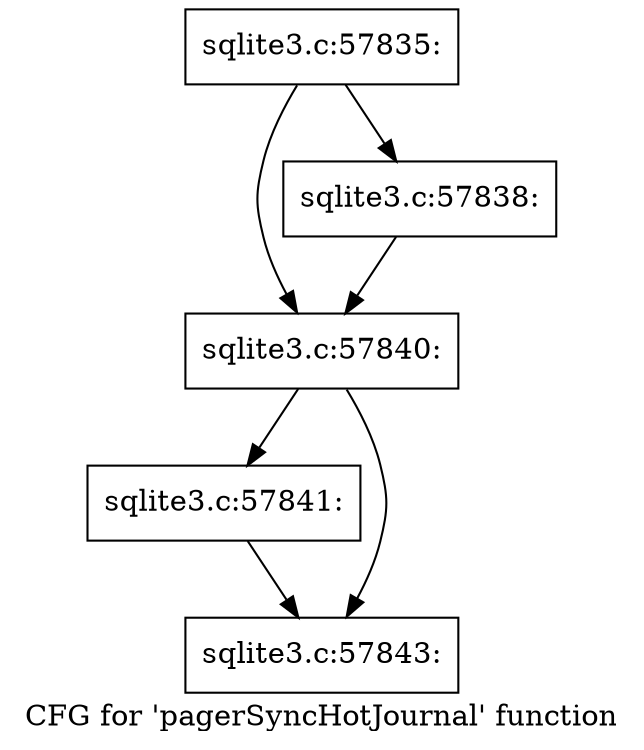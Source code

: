 digraph "CFG for 'pagerSyncHotJournal' function" {
	label="CFG for 'pagerSyncHotJournal' function";

	Node0x55c0f5912200 [shape=record,label="{sqlite3.c:57835:}"];
	Node0x55c0f5912200 -> Node0x55c0f76c92f0;
	Node0x55c0f5912200 -> Node0x55c0f76c92a0;
	Node0x55c0f76c92a0 [shape=record,label="{sqlite3.c:57838:}"];
	Node0x55c0f76c92a0 -> Node0x55c0f76c92f0;
	Node0x55c0f76c92f0 [shape=record,label="{sqlite3.c:57840:}"];
	Node0x55c0f76c92f0 -> Node0x55c0f76ca180;
	Node0x55c0f76c92f0 -> Node0x55c0f76ca1d0;
	Node0x55c0f76ca180 [shape=record,label="{sqlite3.c:57841:}"];
	Node0x55c0f76ca180 -> Node0x55c0f76ca1d0;
	Node0x55c0f76ca1d0 [shape=record,label="{sqlite3.c:57843:}"];
}
